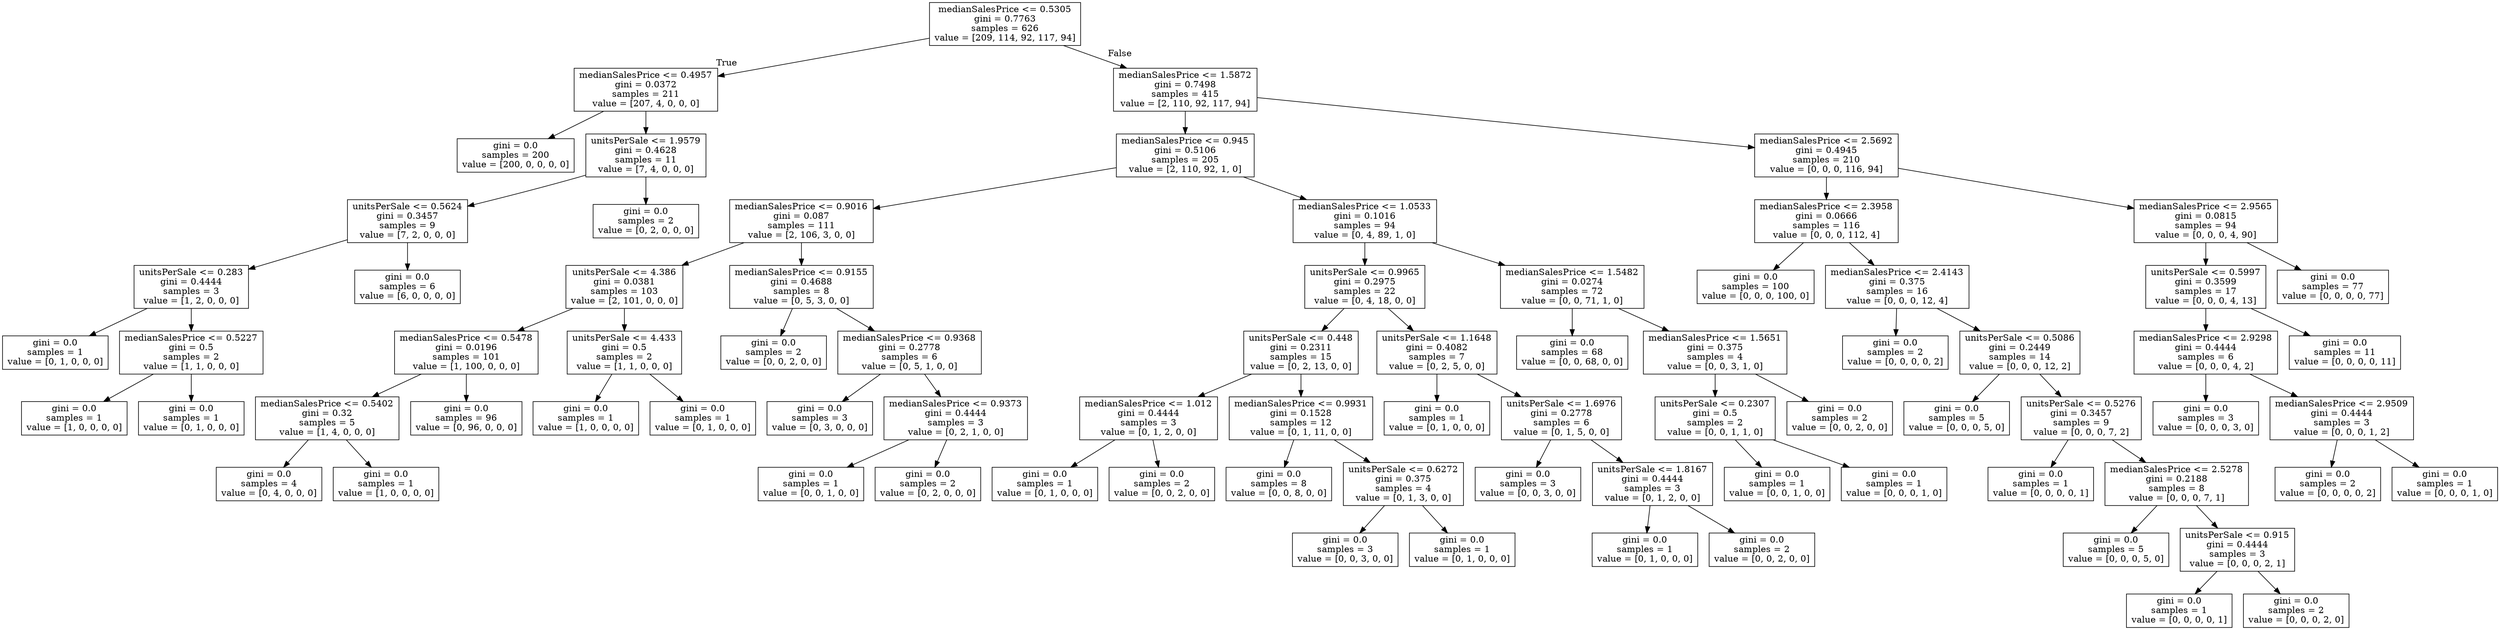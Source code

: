 digraph Tree {
node [shape=box] ;
0 [label="medianSalesPrice <= 0.5305\ngini = 0.7763\nsamples = 626\nvalue = [209, 114, 92, 117, 94]"] ;
1 [label="medianSalesPrice <= 0.4957\ngini = 0.0372\nsamples = 211\nvalue = [207, 4, 0, 0, 0]"] ;
0 -> 1 [labeldistance=2.5, labelangle=45, headlabel="True"] ;
2 [label="gini = 0.0\nsamples = 200\nvalue = [200, 0, 0, 0, 0]"] ;
1 -> 2 ;
3 [label="unitsPerSale <= 1.9579\ngini = 0.4628\nsamples = 11\nvalue = [7, 4, 0, 0, 0]"] ;
1 -> 3 ;
4 [label="unitsPerSale <= 0.5624\ngini = 0.3457\nsamples = 9\nvalue = [7, 2, 0, 0, 0]"] ;
3 -> 4 ;
5 [label="unitsPerSale <= 0.283\ngini = 0.4444\nsamples = 3\nvalue = [1, 2, 0, 0, 0]"] ;
4 -> 5 ;
6 [label="gini = 0.0\nsamples = 1\nvalue = [0, 1, 0, 0, 0]"] ;
5 -> 6 ;
7 [label="medianSalesPrice <= 0.5227\ngini = 0.5\nsamples = 2\nvalue = [1, 1, 0, 0, 0]"] ;
5 -> 7 ;
8 [label="gini = 0.0\nsamples = 1\nvalue = [1, 0, 0, 0, 0]"] ;
7 -> 8 ;
9 [label="gini = 0.0\nsamples = 1\nvalue = [0, 1, 0, 0, 0]"] ;
7 -> 9 ;
10 [label="gini = 0.0\nsamples = 6\nvalue = [6, 0, 0, 0, 0]"] ;
4 -> 10 ;
11 [label="gini = 0.0\nsamples = 2\nvalue = [0, 2, 0, 0, 0]"] ;
3 -> 11 ;
12 [label="medianSalesPrice <= 1.5872\ngini = 0.7498\nsamples = 415\nvalue = [2, 110, 92, 117, 94]"] ;
0 -> 12 [labeldistance=2.5, labelangle=-45, headlabel="False"] ;
13 [label="medianSalesPrice <= 0.945\ngini = 0.5106\nsamples = 205\nvalue = [2, 110, 92, 1, 0]"] ;
12 -> 13 ;
14 [label="medianSalesPrice <= 0.9016\ngini = 0.087\nsamples = 111\nvalue = [2, 106, 3, 0, 0]"] ;
13 -> 14 ;
15 [label="unitsPerSale <= 4.386\ngini = 0.0381\nsamples = 103\nvalue = [2, 101, 0, 0, 0]"] ;
14 -> 15 ;
16 [label="medianSalesPrice <= 0.5478\ngini = 0.0196\nsamples = 101\nvalue = [1, 100, 0, 0, 0]"] ;
15 -> 16 ;
17 [label="medianSalesPrice <= 0.5402\ngini = 0.32\nsamples = 5\nvalue = [1, 4, 0, 0, 0]"] ;
16 -> 17 ;
18 [label="gini = 0.0\nsamples = 4\nvalue = [0, 4, 0, 0, 0]"] ;
17 -> 18 ;
19 [label="gini = 0.0\nsamples = 1\nvalue = [1, 0, 0, 0, 0]"] ;
17 -> 19 ;
20 [label="gini = 0.0\nsamples = 96\nvalue = [0, 96, 0, 0, 0]"] ;
16 -> 20 ;
21 [label="unitsPerSale <= 4.433\ngini = 0.5\nsamples = 2\nvalue = [1, 1, 0, 0, 0]"] ;
15 -> 21 ;
22 [label="gini = 0.0\nsamples = 1\nvalue = [1, 0, 0, 0, 0]"] ;
21 -> 22 ;
23 [label="gini = 0.0\nsamples = 1\nvalue = [0, 1, 0, 0, 0]"] ;
21 -> 23 ;
24 [label="medianSalesPrice <= 0.9155\ngini = 0.4688\nsamples = 8\nvalue = [0, 5, 3, 0, 0]"] ;
14 -> 24 ;
25 [label="gini = 0.0\nsamples = 2\nvalue = [0, 0, 2, 0, 0]"] ;
24 -> 25 ;
26 [label="medianSalesPrice <= 0.9368\ngini = 0.2778\nsamples = 6\nvalue = [0, 5, 1, 0, 0]"] ;
24 -> 26 ;
27 [label="gini = 0.0\nsamples = 3\nvalue = [0, 3, 0, 0, 0]"] ;
26 -> 27 ;
28 [label="medianSalesPrice <= 0.9373\ngini = 0.4444\nsamples = 3\nvalue = [0, 2, 1, 0, 0]"] ;
26 -> 28 ;
29 [label="gini = 0.0\nsamples = 1\nvalue = [0, 0, 1, 0, 0]"] ;
28 -> 29 ;
30 [label="gini = 0.0\nsamples = 2\nvalue = [0, 2, 0, 0, 0]"] ;
28 -> 30 ;
31 [label="medianSalesPrice <= 1.0533\ngini = 0.1016\nsamples = 94\nvalue = [0, 4, 89, 1, 0]"] ;
13 -> 31 ;
32 [label="unitsPerSale <= 0.9965\ngini = 0.2975\nsamples = 22\nvalue = [0, 4, 18, 0, 0]"] ;
31 -> 32 ;
33 [label="unitsPerSale <= 0.448\ngini = 0.2311\nsamples = 15\nvalue = [0, 2, 13, 0, 0]"] ;
32 -> 33 ;
34 [label="medianSalesPrice <= 1.012\ngini = 0.4444\nsamples = 3\nvalue = [0, 1, 2, 0, 0]"] ;
33 -> 34 ;
35 [label="gini = 0.0\nsamples = 1\nvalue = [0, 1, 0, 0, 0]"] ;
34 -> 35 ;
36 [label="gini = 0.0\nsamples = 2\nvalue = [0, 0, 2, 0, 0]"] ;
34 -> 36 ;
37 [label="medianSalesPrice <= 0.9931\ngini = 0.1528\nsamples = 12\nvalue = [0, 1, 11, 0, 0]"] ;
33 -> 37 ;
38 [label="gini = 0.0\nsamples = 8\nvalue = [0, 0, 8, 0, 0]"] ;
37 -> 38 ;
39 [label="unitsPerSale <= 0.6272\ngini = 0.375\nsamples = 4\nvalue = [0, 1, 3, 0, 0]"] ;
37 -> 39 ;
40 [label="gini = 0.0\nsamples = 3\nvalue = [0, 0, 3, 0, 0]"] ;
39 -> 40 ;
41 [label="gini = 0.0\nsamples = 1\nvalue = [0, 1, 0, 0, 0]"] ;
39 -> 41 ;
42 [label="unitsPerSale <= 1.1648\ngini = 0.4082\nsamples = 7\nvalue = [0, 2, 5, 0, 0]"] ;
32 -> 42 ;
43 [label="gini = 0.0\nsamples = 1\nvalue = [0, 1, 0, 0, 0]"] ;
42 -> 43 ;
44 [label="unitsPerSale <= 1.6976\ngini = 0.2778\nsamples = 6\nvalue = [0, 1, 5, 0, 0]"] ;
42 -> 44 ;
45 [label="gini = 0.0\nsamples = 3\nvalue = [0, 0, 3, 0, 0]"] ;
44 -> 45 ;
46 [label="unitsPerSale <= 1.8167\ngini = 0.4444\nsamples = 3\nvalue = [0, 1, 2, 0, 0]"] ;
44 -> 46 ;
47 [label="gini = 0.0\nsamples = 1\nvalue = [0, 1, 0, 0, 0]"] ;
46 -> 47 ;
48 [label="gini = 0.0\nsamples = 2\nvalue = [0, 0, 2, 0, 0]"] ;
46 -> 48 ;
49 [label="medianSalesPrice <= 1.5482\ngini = 0.0274\nsamples = 72\nvalue = [0, 0, 71, 1, 0]"] ;
31 -> 49 ;
50 [label="gini = 0.0\nsamples = 68\nvalue = [0, 0, 68, 0, 0]"] ;
49 -> 50 ;
51 [label="medianSalesPrice <= 1.5651\ngini = 0.375\nsamples = 4\nvalue = [0, 0, 3, 1, 0]"] ;
49 -> 51 ;
52 [label="unitsPerSale <= 0.2307\ngini = 0.5\nsamples = 2\nvalue = [0, 0, 1, 1, 0]"] ;
51 -> 52 ;
53 [label="gini = 0.0\nsamples = 1\nvalue = [0, 0, 1, 0, 0]"] ;
52 -> 53 ;
54 [label="gini = 0.0\nsamples = 1\nvalue = [0, 0, 0, 1, 0]"] ;
52 -> 54 ;
55 [label="gini = 0.0\nsamples = 2\nvalue = [0, 0, 2, 0, 0]"] ;
51 -> 55 ;
56 [label="medianSalesPrice <= 2.5692\ngini = 0.4945\nsamples = 210\nvalue = [0, 0, 0, 116, 94]"] ;
12 -> 56 ;
57 [label="medianSalesPrice <= 2.3958\ngini = 0.0666\nsamples = 116\nvalue = [0, 0, 0, 112, 4]"] ;
56 -> 57 ;
58 [label="gini = 0.0\nsamples = 100\nvalue = [0, 0, 0, 100, 0]"] ;
57 -> 58 ;
59 [label="medianSalesPrice <= 2.4143\ngini = 0.375\nsamples = 16\nvalue = [0, 0, 0, 12, 4]"] ;
57 -> 59 ;
60 [label="gini = 0.0\nsamples = 2\nvalue = [0, 0, 0, 0, 2]"] ;
59 -> 60 ;
61 [label="unitsPerSale <= 0.5086\ngini = 0.2449\nsamples = 14\nvalue = [0, 0, 0, 12, 2]"] ;
59 -> 61 ;
62 [label="gini = 0.0\nsamples = 5\nvalue = [0, 0, 0, 5, 0]"] ;
61 -> 62 ;
63 [label="unitsPerSale <= 0.5276\ngini = 0.3457\nsamples = 9\nvalue = [0, 0, 0, 7, 2]"] ;
61 -> 63 ;
64 [label="gini = 0.0\nsamples = 1\nvalue = [0, 0, 0, 0, 1]"] ;
63 -> 64 ;
65 [label="medianSalesPrice <= 2.5278\ngini = 0.2188\nsamples = 8\nvalue = [0, 0, 0, 7, 1]"] ;
63 -> 65 ;
66 [label="gini = 0.0\nsamples = 5\nvalue = [0, 0, 0, 5, 0]"] ;
65 -> 66 ;
67 [label="unitsPerSale <= 0.915\ngini = 0.4444\nsamples = 3\nvalue = [0, 0, 0, 2, 1]"] ;
65 -> 67 ;
68 [label="gini = 0.0\nsamples = 1\nvalue = [0, 0, 0, 0, 1]"] ;
67 -> 68 ;
69 [label="gini = 0.0\nsamples = 2\nvalue = [0, 0, 0, 2, 0]"] ;
67 -> 69 ;
70 [label="medianSalesPrice <= 2.9565\ngini = 0.0815\nsamples = 94\nvalue = [0, 0, 0, 4, 90]"] ;
56 -> 70 ;
71 [label="unitsPerSale <= 0.5997\ngini = 0.3599\nsamples = 17\nvalue = [0, 0, 0, 4, 13]"] ;
70 -> 71 ;
72 [label="medianSalesPrice <= 2.9298\ngini = 0.4444\nsamples = 6\nvalue = [0, 0, 0, 4, 2]"] ;
71 -> 72 ;
73 [label="gini = 0.0\nsamples = 3\nvalue = [0, 0, 0, 3, 0]"] ;
72 -> 73 ;
74 [label="medianSalesPrice <= 2.9509\ngini = 0.4444\nsamples = 3\nvalue = [0, 0, 0, 1, 2]"] ;
72 -> 74 ;
75 [label="gini = 0.0\nsamples = 2\nvalue = [0, 0, 0, 0, 2]"] ;
74 -> 75 ;
76 [label="gini = 0.0\nsamples = 1\nvalue = [0, 0, 0, 1, 0]"] ;
74 -> 76 ;
77 [label="gini = 0.0\nsamples = 11\nvalue = [0, 0, 0, 0, 11]"] ;
71 -> 77 ;
78 [label="gini = 0.0\nsamples = 77\nvalue = [0, 0, 0, 0, 77]"] ;
70 -> 78 ;
}